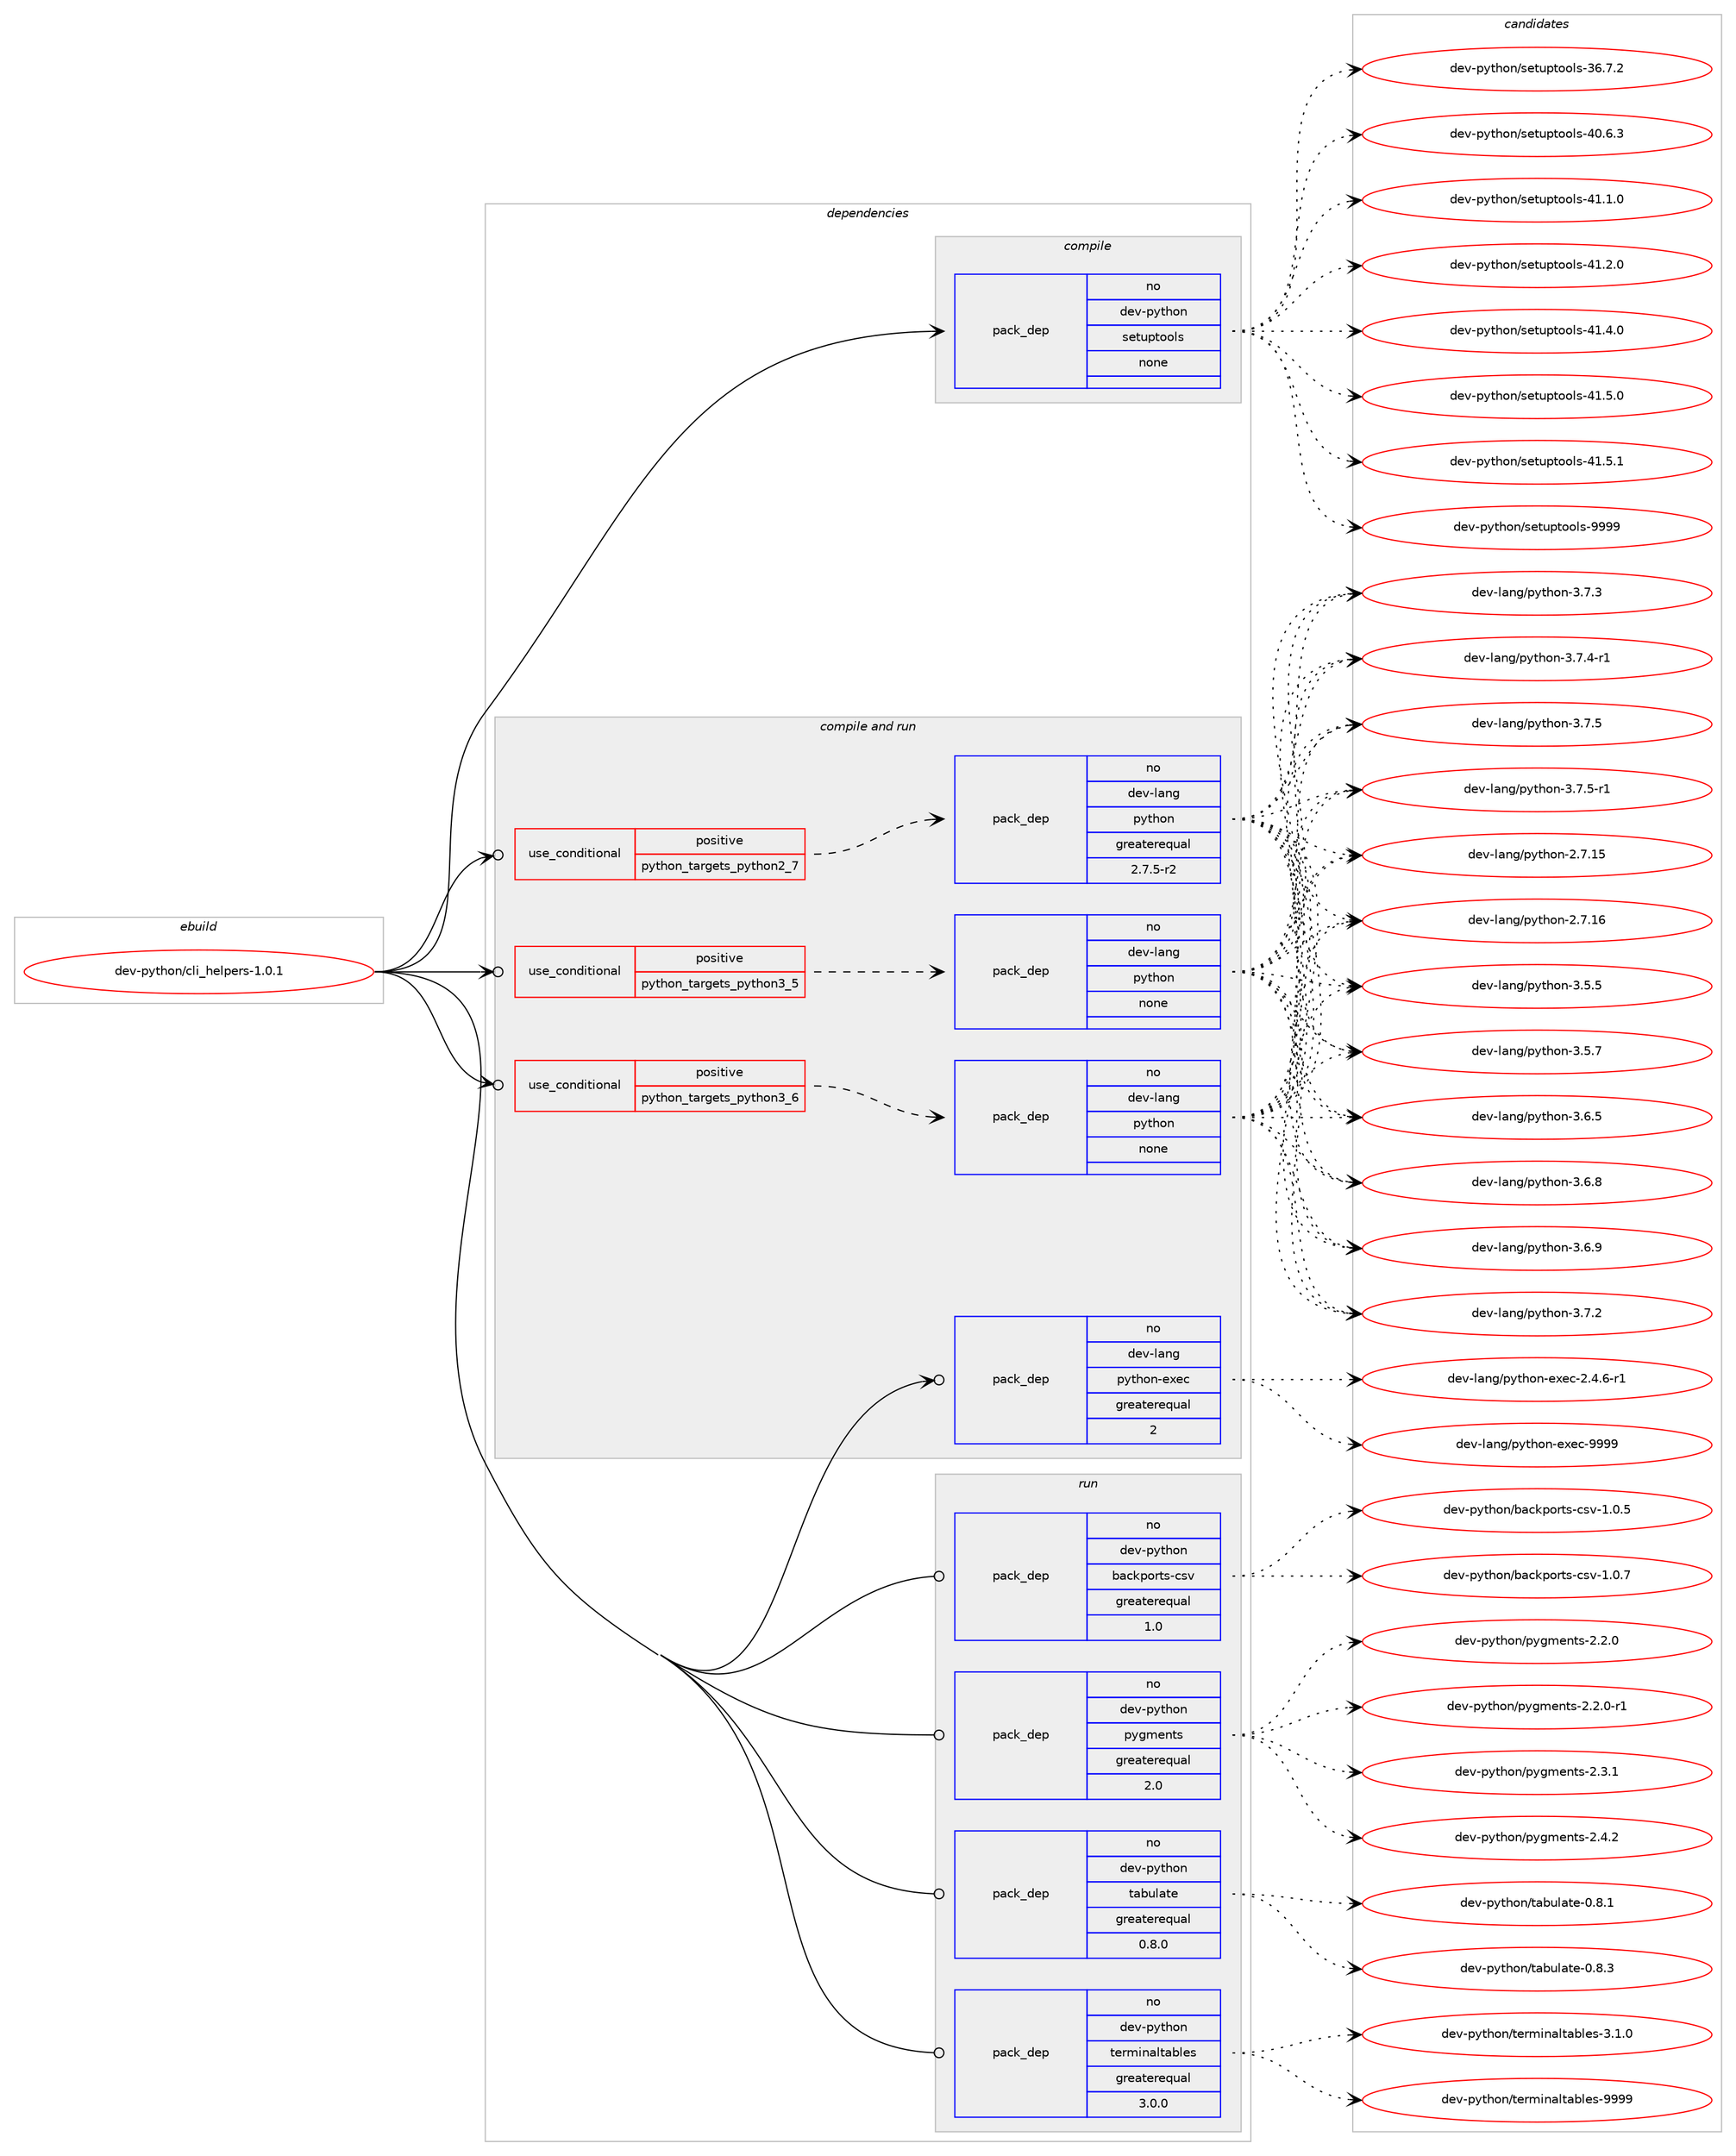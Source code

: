 digraph prolog {

# *************
# Graph options
# *************

newrank=true;
concentrate=true;
compound=true;
graph [rankdir=LR,fontname=Helvetica,fontsize=10,ranksep=1.5];#, ranksep=2.5, nodesep=0.2];
edge  [arrowhead=vee];
node  [fontname=Helvetica,fontsize=10];

# **********
# The ebuild
# **********

subgraph cluster_leftcol {
color=gray;
rank=same;
label=<<i>ebuild</i>>;
id [label="dev-python/cli_helpers-1.0.1", color=red, width=4, href="../dev-python/cli_helpers-1.0.1.svg"];
}

# ****************
# The dependencies
# ****************

subgraph cluster_midcol {
color=gray;
label=<<i>dependencies</i>>;
subgraph cluster_compile {
fillcolor="#eeeeee";
style=filled;
label=<<i>compile</i>>;
subgraph pack449640 {
dependency598959 [label=<<TABLE BORDER="0" CELLBORDER="1" CELLSPACING="0" CELLPADDING="4" WIDTH="220"><TR><TD ROWSPAN="6" CELLPADDING="30">pack_dep</TD></TR><TR><TD WIDTH="110">no</TD></TR><TR><TD>dev-python</TD></TR><TR><TD>setuptools</TD></TR><TR><TD>none</TD></TR><TR><TD></TD></TR></TABLE>>, shape=none, color=blue];
}
id:e -> dependency598959:w [weight=20,style="solid",arrowhead="vee"];
}
subgraph cluster_compileandrun {
fillcolor="#eeeeee";
style=filled;
label=<<i>compile and run</i>>;
subgraph cond137540 {
dependency598960 [label=<<TABLE BORDER="0" CELLBORDER="1" CELLSPACING="0" CELLPADDING="4"><TR><TD ROWSPAN="3" CELLPADDING="10">use_conditional</TD></TR><TR><TD>positive</TD></TR><TR><TD>python_targets_python2_7</TD></TR></TABLE>>, shape=none, color=red];
subgraph pack449641 {
dependency598961 [label=<<TABLE BORDER="0" CELLBORDER="1" CELLSPACING="0" CELLPADDING="4" WIDTH="220"><TR><TD ROWSPAN="6" CELLPADDING="30">pack_dep</TD></TR><TR><TD WIDTH="110">no</TD></TR><TR><TD>dev-lang</TD></TR><TR><TD>python</TD></TR><TR><TD>greaterequal</TD></TR><TR><TD>2.7.5-r2</TD></TR></TABLE>>, shape=none, color=blue];
}
dependency598960:e -> dependency598961:w [weight=20,style="dashed",arrowhead="vee"];
}
id:e -> dependency598960:w [weight=20,style="solid",arrowhead="odotvee"];
subgraph cond137541 {
dependency598962 [label=<<TABLE BORDER="0" CELLBORDER="1" CELLSPACING="0" CELLPADDING="4"><TR><TD ROWSPAN="3" CELLPADDING="10">use_conditional</TD></TR><TR><TD>positive</TD></TR><TR><TD>python_targets_python3_5</TD></TR></TABLE>>, shape=none, color=red];
subgraph pack449642 {
dependency598963 [label=<<TABLE BORDER="0" CELLBORDER="1" CELLSPACING="0" CELLPADDING="4" WIDTH="220"><TR><TD ROWSPAN="6" CELLPADDING="30">pack_dep</TD></TR><TR><TD WIDTH="110">no</TD></TR><TR><TD>dev-lang</TD></TR><TR><TD>python</TD></TR><TR><TD>none</TD></TR><TR><TD></TD></TR></TABLE>>, shape=none, color=blue];
}
dependency598962:e -> dependency598963:w [weight=20,style="dashed",arrowhead="vee"];
}
id:e -> dependency598962:w [weight=20,style="solid",arrowhead="odotvee"];
subgraph cond137542 {
dependency598964 [label=<<TABLE BORDER="0" CELLBORDER="1" CELLSPACING="0" CELLPADDING="4"><TR><TD ROWSPAN="3" CELLPADDING="10">use_conditional</TD></TR><TR><TD>positive</TD></TR><TR><TD>python_targets_python3_6</TD></TR></TABLE>>, shape=none, color=red];
subgraph pack449643 {
dependency598965 [label=<<TABLE BORDER="0" CELLBORDER="1" CELLSPACING="0" CELLPADDING="4" WIDTH="220"><TR><TD ROWSPAN="6" CELLPADDING="30">pack_dep</TD></TR><TR><TD WIDTH="110">no</TD></TR><TR><TD>dev-lang</TD></TR><TR><TD>python</TD></TR><TR><TD>none</TD></TR><TR><TD></TD></TR></TABLE>>, shape=none, color=blue];
}
dependency598964:e -> dependency598965:w [weight=20,style="dashed",arrowhead="vee"];
}
id:e -> dependency598964:w [weight=20,style="solid",arrowhead="odotvee"];
subgraph pack449644 {
dependency598966 [label=<<TABLE BORDER="0" CELLBORDER="1" CELLSPACING="0" CELLPADDING="4" WIDTH="220"><TR><TD ROWSPAN="6" CELLPADDING="30">pack_dep</TD></TR><TR><TD WIDTH="110">no</TD></TR><TR><TD>dev-lang</TD></TR><TR><TD>python-exec</TD></TR><TR><TD>greaterequal</TD></TR><TR><TD>2</TD></TR></TABLE>>, shape=none, color=blue];
}
id:e -> dependency598966:w [weight=20,style="solid",arrowhead="odotvee"];
}
subgraph cluster_run {
fillcolor="#eeeeee";
style=filled;
label=<<i>run</i>>;
subgraph pack449645 {
dependency598967 [label=<<TABLE BORDER="0" CELLBORDER="1" CELLSPACING="0" CELLPADDING="4" WIDTH="220"><TR><TD ROWSPAN="6" CELLPADDING="30">pack_dep</TD></TR><TR><TD WIDTH="110">no</TD></TR><TR><TD>dev-python</TD></TR><TR><TD>backports-csv</TD></TR><TR><TD>greaterequal</TD></TR><TR><TD>1.0</TD></TR></TABLE>>, shape=none, color=blue];
}
id:e -> dependency598967:w [weight=20,style="solid",arrowhead="odot"];
subgraph pack449646 {
dependency598968 [label=<<TABLE BORDER="0" CELLBORDER="1" CELLSPACING="0" CELLPADDING="4" WIDTH="220"><TR><TD ROWSPAN="6" CELLPADDING="30">pack_dep</TD></TR><TR><TD WIDTH="110">no</TD></TR><TR><TD>dev-python</TD></TR><TR><TD>pygments</TD></TR><TR><TD>greaterequal</TD></TR><TR><TD>2.0</TD></TR></TABLE>>, shape=none, color=blue];
}
id:e -> dependency598968:w [weight=20,style="solid",arrowhead="odot"];
subgraph pack449647 {
dependency598969 [label=<<TABLE BORDER="0" CELLBORDER="1" CELLSPACING="0" CELLPADDING="4" WIDTH="220"><TR><TD ROWSPAN="6" CELLPADDING="30">pack_dep</TD></TR><TR><TD WIDTH="110">no</TD></TR><TR><TD>dev-python</TD></TR><TR><TD>tabulate</TD></TR><TR><TD>greaterequal</TD></TR><TR><TD>0.8.0</TD></TR></TABLE>>, shape=none, color=blue];
}
id:e -> dependency598969:w [weight=20,style="solid",arrowhead="odot"];
subgraph pack449648 {
dependency598970 [label=<<TABLE BORDER="0" CELLBORDER="1" CELLSPACING="0" CELLPADDING="4" WIDTH="220"><TR><TD ROWSPAN="6" CELLPADDING="30">pack_dep</TD></TR><TR><TD WIDTH="110">no</TD></TR><TR><TD>dev-python</TD></TR><TR><TD>terminaltables</TD></TR><TR><TD>greaterequal</TD></TR><TR><TD>3.0.0</TD></TR></TABLE>>, shape=none, color=blue];
}
id:e -> dependency598970:w [weight=20,style="solid",arrowhead="odot"];
}
}

# **************
# The candidates
# **************

subgraph cluster_choices {
rank=same;
color=gray;
label=<<i>candidates</i>>;

subgraph choice449640 {
color=black;
nodesep=1;
choice100101118451121211161041111104711510111611711211611111110811545515446554650 [label="dev-python/setuptools-36.7.2", color=red, width=4,href="../dev-python/setuptools-36.7.2.svg"];
choice100101118451121211161041111104711510111611711211611111110811545524846544651 [label="dev-python/setuptools-40.6.3", color=red, width=4,href="../dev-python/setuptools-40.6.3.svg"];
choice100101118451121211161041111104711510111611711211611111110811545524946494648 [label="dev-python/setuptools-41.1.0", color=red, width=4,href="../dev-python/setuptools-41.1.0.svg"];
choice100101118451121211161041111104711510111611711211611111110811545524946504648 [label="dev-python/setuptools-41.2.0", color=red, width=4,href="../dev-python/setuptools-41.2.0.svg"];
choice100101118451121211161041111104711510111611711211611111110811545524946524648 [label="dev-python/setuptools-41.4.0", color=red, width=4,href="../dev-python/setuptools-41.4.0.svg"];
choice100101118451121211161041111104711510111611711211611111110811545524946534648 [label="dev-python/setuptools-41.5.0", color=red, width=4,href="../dev-python/setuptools-41.5.0.svg"];
choice100101118451121211161041111104711510111611711211611111110811545524946534649 [label="dev-python/setuptools-41.5.1", color=red, width=4,href="../dev-python/setuptools-41.5.1.svg"];
choice10010111845112121116104111110471151011161171121161111111081154557575757 [label="dev-python/setuptools-9999", color=red, width=4,href="../dev-python/setuptools-9999.svg"];
dependency598959:e -> choice100101118451121211161041111104711510111611711211611111110811545515446554650:w [style=dotted,weight="100"];
dependency598959:e -> choice100101118451121211161041111104711510111611711211611111110811545524846544651:w [style=dotted,weight="100"];
dependency598959:e -> choice100101118451121211161041111104711510111611711211611111110811545524946494648:w [style=dotted,weight="100"];
dependency598959:e -> choice100101118451121211161041111104711510111611711211611111110811545524946504648:w [style=dotted,weight="100"];
dependency598959:e -> choice100101118451121211161041111104711510111611711211611111110811545524946524648:w [style=dotted,weight="100"];
dependency598959:e -> choice100101118451121211161041111104711510111611711211611111110811545524946534648:w [style=dotted,weight="100"];
dependency598959:e -> choice100101118451121211161041111104711510111611711211611111110811545524946534649:w [style=dotted,weight="100"];
dependency598959:e -> choice10010111845112121116104111110471151011161171121161111111081154557575757:w [style=dotted,weight="100"];
}
subgraph choice449641 {
color=black;
nodesep=1;
choice10010111845108971101034711212111610411111045504655464953 [label="dev-lang/python-2.7.15", color=red, width=4,href="../dev-lang/python-2.7.15.svg"];
choice10010111845108971101034711212111610411111045504655464954 [label="dev-lang/python-2.7.16", color=red, width=4,href="../dev-lang/python-2.7.16.svg"];
choice100101118451089711010347112121116104111110455146534653 [label="dev-lang/python-3.5.5", color=red, width=4,href="../dev-lang/python-3.5.5.svg"];
choice100101118451089711010347112121116104111110455146534655 [label="dev-lang/python-3.5.7", color=red, width=4,href="../dev-lang/python-3.5.7.svg"];
choice100101118451089711010347112121116104111110455146544653 [label="dev-lang/python-3.6.5", color=red, width=4,href="../dev-lang/python-3.6.5.svg"];
choice100101118451089711010347112121116104111110455146544656 [label="dev-lang/python-3.6.8", color=red, width=4,href="../dev-lang/python-3.6.8.svg"];
choice100101118451089711010347112121116104111110455146544657 [label="dev-lang/python-3.6.9", color=red, width=4,href="../dev-lang/python-3.6.9.svg"];
choice100101118451089711010347112121116104111110455146554650 [label="dev-lang/python-3.7.2", color=red, width=4,href="../dev-lang/python-3.7.2.svg"];
choice100101118451089711010347112121116104111110455146554651 [label="dev-lang/python-3.7.3", color=red, width=4,href="../dev-lang/python-3.7.3.svg"];
choice1001011184510897110103471121211161041111104551465546524511449 [label="dev-lang/python-3.7.4-r1", color=red, width=4,href="../dev-lang/python-3.7.4-r1.svg"];
choice100101118451089711010347112121116104111110455146554653 [label="dev-lang/python-3.7.5", color=red, width=4,href="../dev-lang/python-3.7.5.svg"];
choice1001011184510897110103471121211161041111104551465546534511449 [label="dev-lang/python-3.7.5-r1", color=red, width=4,href="../dev-lang/python-3.7.5-r1.svg"];
dependency598961:e -> choice10010111845108971101034711212111610411111045504655464953:w [style=dotted,weight="100"];
dependency598961:e -> choice10010111845108971101034711212111610411111045504655464954:w [style=dotted,weight="100"];
dependency598961:e -> choice100101118451089711010347112121116104111110455146534653:w [style=dotted,weight="100"];
dependency598961:e -> choice100101118451089711010347112121116104111110455146534655:w [style=dotted,weight="100"];
dependency598961:e -> choice100101118451089711010347112121116104111110455146544653:w [style=dotted,weight="100"];
dependency598961:e -> choice100101118451089711010347112121116104111110455146544656:w [style=dotted,weight="100"];
dependency598961:e -> choice100101118451089711010347112121116104111110455146544657:w [style=dotted,weight="100"];
dependency598961:e -> choice100101118451089711010347112121116104111110455146554650:w [style=dotted,weight="100"];
dependency598961:e -> choice100101118451089711010347112121116104111110455146554651:w [style=dotted,weight="100"];
dependency598961:e -> choice1001011184510897110103471121211161041111104551465546524511449:w [style=dotted,weight="100"];
dependency598961:e -> choice100101118451089711010347112121116104111110455146554653:w [style=dotted,weight="100"];
dependency598961:e -> choice1001011184510897110103471121211161041111104551465546534511449:w [style=dotted,weight="100"];
}
subgraph choice449642 {
color=black;
nodesep=1;
choice10010111845108971101034711212111610411111045504655464953 [label="dev-lang/python-2.7.15", color=red, width=4,href="../dev-lang/python-2.7.15.svg"];
choice10010111845108971101034711212111610411111045504655464954 [label="dev-lang/python-2.7.16", color=red, width=4,href="../dev-lang/python-2.7.16.svg"];
choice100101118451089711010347112121116104111110455146534653 [label="dev-lang/python-3.5.5", color=red, width=4,href="../dev-lang/python-3.5.5.svg"];
choice100101118451089711010347112121116104111110455146534655 [label="dev-lang/python-3.5.7", color=red, width=4,href="../dev-lang/python-3.5.7.svg"];
choice100101118451089711010347112121116104111110455146544653 [label="dev-lang/python-3.6.5", color=red, width=4,href="../dev-lang/python-3.6.5.svg"];
choice100101118451089711010347112121116104111110455146544656 [label="dev-lang/python-3.6.8", color=red, width=4,href="../dev-lang/python-3.6.8.svg"];
choice100101118451089711010347112121116104111110455146544657 [label="dev-lang/python-3.6.9", color=red, width=4,href="../dev-lang/python-3.6.9.svg"];
choice100101118451089711010347112121116104111110455146554650 [label="dev-lang/python-3.7.2", color=red, width=4,href="../dev-lang/python-3.7.2.svg"];
choice100101118451089711010347112121116104111110455146554651 [label="dev-lang/python-3.7.3", color=red, width=4,href="../dev-lang/python-3.7.3.svg"];
choice1001011184510897110103471121211161041111104551465546524511449 [label="dev-lang/python-3.7.4-r1", color=red, width=4,href="../dev-lang/python-3.7.4-r1.svg"];
choice100101118451089711010347112121116104111110455146554653 [label="dev-lang/python-3.7.5", color=red, width=4,href="../dev-lang/python-3.7.5.svg"];
choice1001011184510897110103471121211161041111104551465546534511449 [label="dev-lang/python-3.7.5-r1", color=red, width=4,href="../dev-lang/python-3.7.5-r1.svg"];
dependency598963:e -> choice10010111845108971101034711212111610411111045504655464953:w [style=dotted,weight="100"];
dependency598963:e -> choice10010111845108971101034711212111610411111045504655464954:w [style=dotted,weight="100"];
dependency598963:e -> choice100101118451089711010347112121116104111110455146534653:w [style=dotted,weight="100"];
dependency598963:e -> choice100101118451089711010347112121116104111110455146534655:w [style=dotted,weight="100"];
dependency598963:e -> choice100101118451089711010347112121116104111110455146544653:w [style=dotted,weight="100"];
dependency598963:e -> choice100101118451089711010347112121116104111110455146544656:w [style=dotted,weight="100"];
dependency598963:e -> choice100101118451089711010347112121116104111110455146544657:w [style=dotted,weight="100"];
dependency598963:e -> choice100101118451089711010347112121116104111110455146554650:w [style=dotted,weight="100"];
dependency598963:e -> choice100101118451089711010347112121116104111110455146554651:w [style=dotted,weight="100"];
dependency598963:e -> choice1001011184510897110103471121211161041111104551465546524511449:w [style=dotted,weight="100"];
dependency598963:e -> choice100101118451089711010347112121116104111110455146554653:w [style=dotted,weight="100"];
dependency598963:e -> choice1001011184510897110103471121211161041111104551465546534511449:w [style=dotted,weight="100"];
}
subgraph choice449643 {
color=black;
nodesep=1;
choice10010111845108971101034711212111610411111045504655464953 [label="dev-lang/python-2.7.15", color=red, width=4,href="../dev-lang/python-2.7.15.svg"];
choice10010111845108971101034711212111610411111045504655464954 [label="dev-lang/python-2.7.16", color=red, width=4,href="../dev-lang/python-2.7.16.svg"];
choice100101118451089711010347112121116104111110455146534653 [label="dev-lang/python-3.5.5", color=red, width=4,href="../dev-lang/python-3.5.5.svg"];
choice100101118451089711010347112121116104111110455146534655 [label="dev-lang/python-3.5.7", color=red, width=4,href="../dev-lang/python-3.5.7.svg"];
choice100101118451089711010347112121116104111110455146544653 [label="dev-lang/python-3.6.5", color=red, width=4,href="../dev-lang/python-3.6.5.svg"];
choice100101118451089711010347112121116104111110455146544656 [label="dev-lang/python-3.6.8", color=red, width=4,href="../dev-lang/python-3.6.8.svg"];
choice100101118451089711010347112121116104111110455146544657 [label="dev-lang/python-3.6.9", color=red, width=4,href="../dev-lang/python-3.6.9.svg"];
choice100101118451089711010347112121116104111110455146554650 [label="dev-lang/python-3.7.2", color=red, width=4,href="../dev-lang/python-3.7.2.svg"];
choice100101118451089711010347112121116104111110455146554651 [label="dev-lang/python-3.7.3", color=red, width=4,href="../dev-lang/python-3.7.3.svg"];
choice1001011184510897110103471121211161041111104551465546524511449 [label="dev-lang/python-3.7.4-r1", color=red, width=4,href="../dev-lang/python-3.7.4-r1.svg"];
choice100101118451089711010347112121116104111110455146554653 [label="dev-lang/python-3.7.5", color=red, width=4,href="../dev-lang/python-3.7.5.svg"];
choice1001011184510897110103471121211161041111104551465546534511449 [label="dev-lang/python-3.7.5-r1", color=red, width=4,href="../dev-lang/python-3.7.5-r1.svg"];
dependency598965:e -> choice10010111845108971101034711212111610411111045504655464953:w [style=dotted,weight="100"];
dependency598965:e -> choice10010111845108971101034711212111610411111045504655464954:w [style=dotted,weight="100"];
dependency598965:e -> choice100101118451089711010347112121116104111110455146534653:w [style=dotted,weight="100"];
dependency598965:e -> choice100101118451089711010347112121116104111110455146534655:w [style=dotted,weight="100"];
dependency598965:e -> choice100101118451089711010347112121116104111110455146544653:w [style=dotted,weight="100"];
dependency598965:e -> choice100101118451089711010347112121116104111110455146544656:w [style=dotted,weight="100"];
dependency598965:e -> choice100101118451089711010347112121116104111110455146544657:w [style=dotted,weight="100"];
dependency598965:e -> choice100101118451089711010347112121116104111110455146554650:w [style=dotted,weight="100"];
dependency598965:e -> choice100101118451089711010347112121116104111110455146554651:w [style=dotted,weight="100"];
dependency598965:e -> choice1001011184510897110103471121211161041111104551465546524511449:w [style=dotted,weight="100"];
dependency598965:e -> choice100101118451089711010347112121116104111110455146554653:w [style=dotted,weight="100"];
dependency598965:e -> choice1001011184510897110103471121211161041111104551465546534511449:w [style=dotted,weight="100"];
}
subgraph choice449644 {
color=black;
nodesep=1;
choice10010111845108971101034711212111610411111045101120101994550465246544511449 [label="dev-lang/python-exec-2.4.6-r1", color=red, width=4,href="../dev-lang/python-exec-2.4.6-r1.svg"];
choice10010111845108971101034711212111610411111045101120101994557575757 [label="dev-lang/python-exec-9999", color=red, width=4,href="../dev-lang/python-exec-9999.svg"];
dependency598966:e -> choice10010111845108971101034711212111610411111045101120101994550465246544511449:w [style=dotted,weight="100"];
dependency598966:e -> choice10010111845108971101034711212111610411111045101120101994557575757:w [style=dotted,weight="100"];
}
subgraph choice449645 {
color=black;
nodesep=1;
choice10010111845112121116104111110479897991071121111141161154599115118454946484653 [label="dev-python/backports-csv-1.0.5", color=red, width=4,href="../dev-python/backports-csv-1.0.5.svg"];
choice10010111845112121116104111110479897991071121111141161154599115118454946484655 [label="dev-python/backports-csv-1.0.7", color=red, width=4,href="../dev-python/backports-csv-1.0.7.svg"];
dependency598967:e -> choice10010111845112121116104111110479897991071121111141161154599115118454946484653:w [style=dotted,weight="100"];
dependency598967:e -> choice10010111845112121116104111110479897991071121111141161154599115118454946484655:w [style=dotted,weight="100"];
}
subgraph choice449646 {
color=black;
nodesep=1;
choice1001011184511212111610411111047112121103109101110116115455046504648 [label="dev-python/pygments-2.2.0", color=red, width=4,href="../dev-python/pygments-2.2.0.svg"];
choice10010111845112121116104111110471121211031091011101161154550465046484511449 [label="dev-python/pygments-2.2.0-r1", color=red, width=4,href="../dev-python/pygments-2.2.0-r1.svg"];
choice1001011184511212111610411111047112121103109101110116115455046514649 [label="dev-python/pygments-2.3.1", color=red, width=4,href="../dev-python/pygments-2.3.1.svg"];
choice1001011184511212111610411111047112121103109101110116115455046524650 [label="dev-python/pygments-2.4.2", color=red, width=4,href="../dev-python/pygments-2.4.2.svg"];
dependency598968:e -> choice1001011184511212111610411111047112121103109101110116115455046504648:w [style=dotted,weight="100"];
dependency598968:e -> choice10010111845112121116104111110471121211031091011101161154550465046484511449:w [style=dotted,weight="100"];
dependency598968:e -> choice1001011184511212111610411111047112121103109101110116115455046514649:w [style=dotted,weight="100"];
dependency598968:e -> choice1001011184511212111610411111047112121103109101110116115455046524650:w [style=dotted,weight="100"];
}
subgraph choice449647 {
color=black;
nodesep=1;
choice1001011184511212111610411111047116979811710897116101454846564649 [label="dev-python/tabulate-0.8.1", color=red, width=4,href="../dev-python/tabulate-0.8.1.svg"];
choice1001011184511212111610411111047116979811710897116101454846564651 [label="dev-python/tabulate-0.8.3", color=red, width=4,href="../dev-python/tabulate-0.8.3.svg"];
dependency598969:e -> choice1001011184511212111610411111047116979811710897116101454846564649:w [style=dotted,weight="100"];
dependency598969:e -> choice1001011184511212111610411111047116979811710897116101454846564651:w [style=dotted,weight="100"];
}
subgraph choice449648 {
color=black;
nodesep=1;
choice1001011184511212111610411111047116101114109105110971081169798108101115455146494648 [label="dev-python/terminaltables-3.1.0", color=red, width=4,href="../dev-python/terminaltables-3.1.0.svg"];
choice10010111845112121116104111110471161011141091051109710811697981081011154557575757 [label="dev-python/terminaltables-9999", color=red, width=4,href="../dev-python/terminaltables-9999.svg"];
dependency598970:e -> choice1001011184511212111610411111047116101114109105110971081169798108101115455146494648:w [style=dotted,weight="100"];
dependency598970:e -> choice10010111845112121116104111110471161011141091051109710811697981081011154557575757:w [style=dotted,weight="100"];
}
}

}
